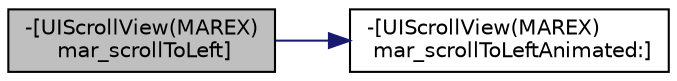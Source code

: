 digraph "-[UIScrollView(MAREX) mar_scrollToLeft]"
{
  edge [fontname="Helvetica",fontsize="10",labelfontname="Helvetica",labelfontsize="10"];
  node [fontname="Helvetica",fontsize="10",shape=record];
  rankdir="LR";
  Node6 [label="-[UIScrollView(MAREX)\l mar_scrollToLeft]",height=0.2,width=0.4,color="black", fillcolor="grey75", style="filled", fontcolor="black"];
  Node6 -> Node7 [color="midnightblue",fontsize="10",style="solid"];
  Node7 [label="-[UIScrollView(MAREX)\l mar_scrollToLeftAnimated:]",height=0.2,width=0.4,color="black", fillcolor="white", style="filled",URL="$category_u_i_scroll_view_07_m_a_r_e_x_08.html#aa29b0572bfde20bb52099e00caeba8c9"];
}
